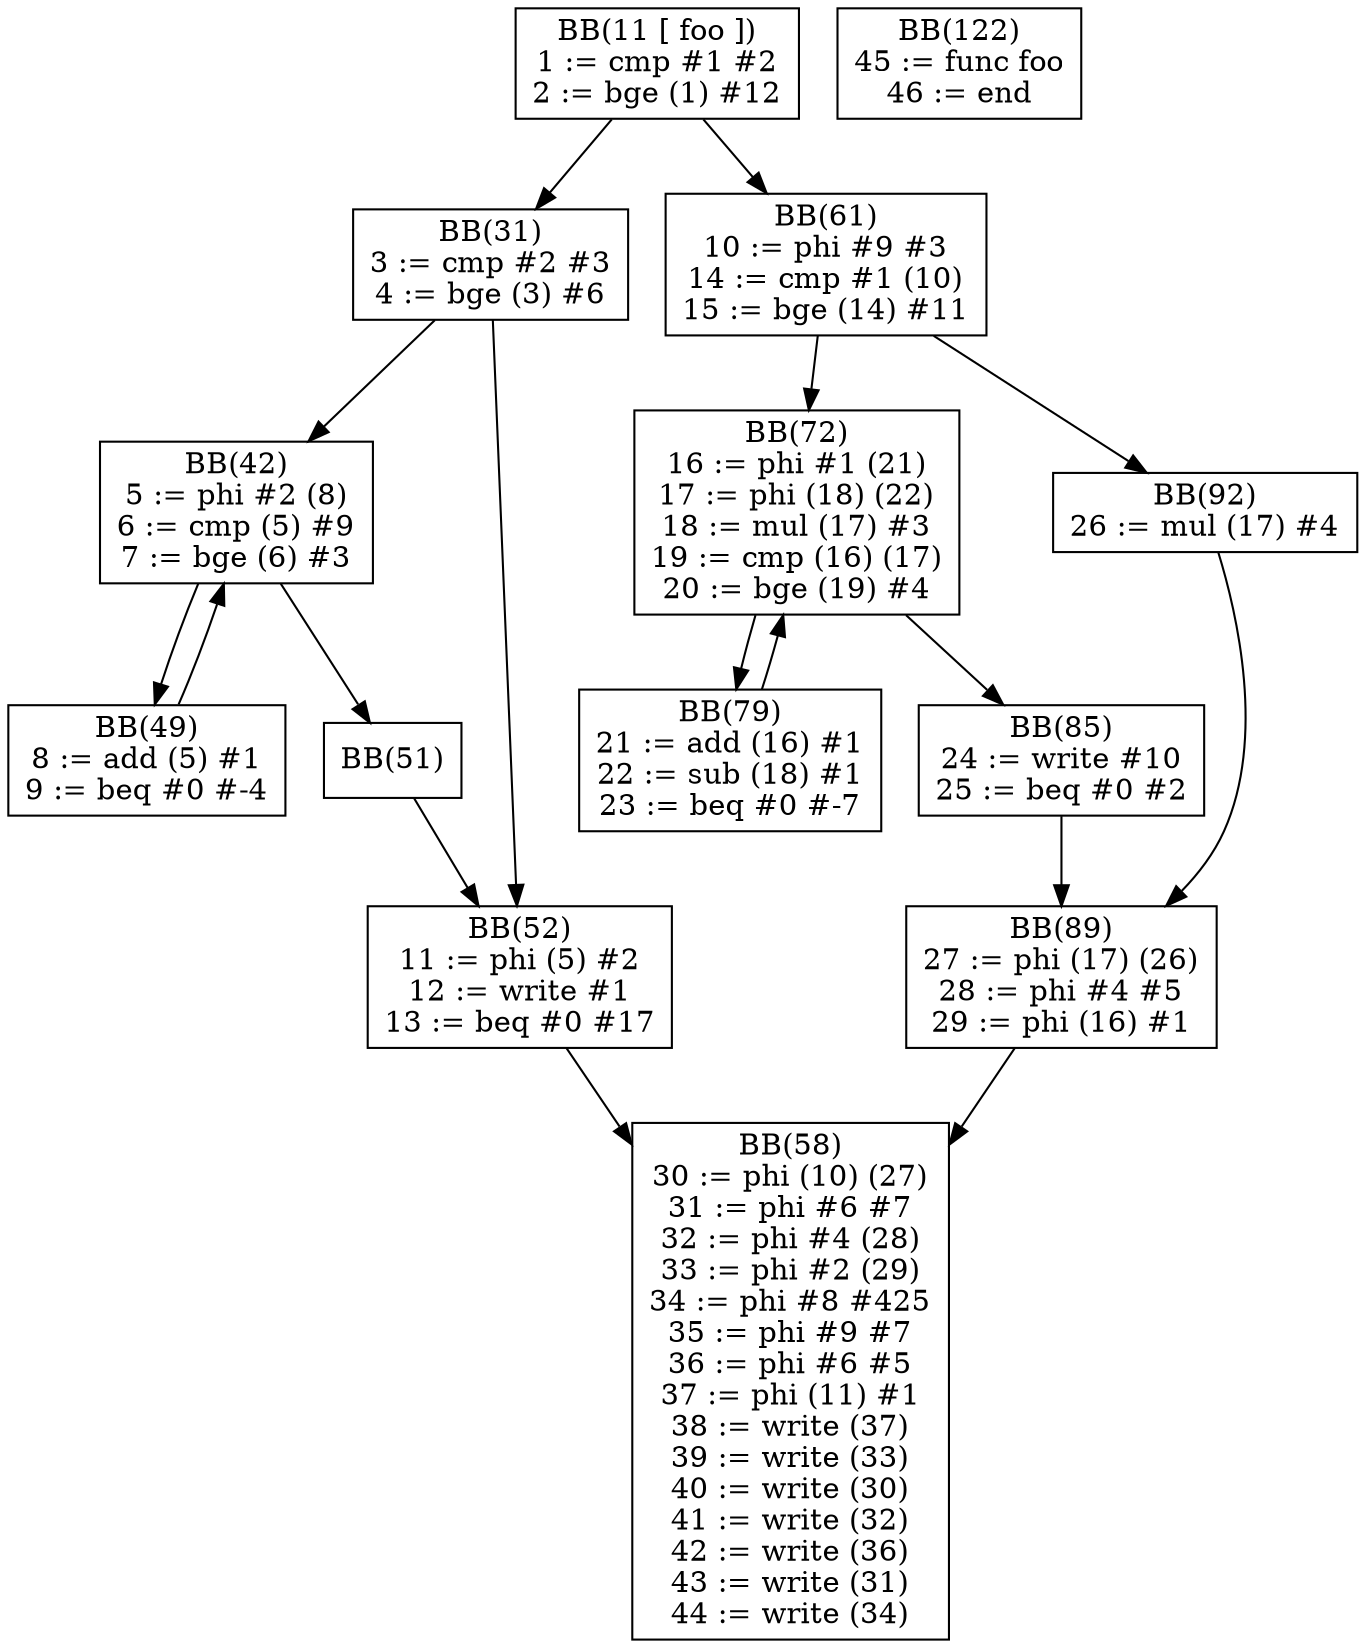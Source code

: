digraph cfg {
BB11[shape = box, label = "BB(11 [ foo ])\n" + "1 := cmp #1 #2\n" + "2 := bge (1) #12\n"];
BB31[shape = box, label = "BB(31)\n" + "3 := cmp #2 #3\n" + "4 := bge (3) #6\n"];
BB61[shape = box, label = "BB(61)\n" + "10 := phi #9 #3\n" + "14 := cmp #1 (10)\n" + "15 := bge (14) #11\n"];
BB42[shape = box, label = "BB(42)\n" + "5 := phi #2 (8)\n" + "6 := cmp (5) #9\n" + "7 := bge (6) #3\n"];
BB52[shape = box, label = "BB(52)\n" + "11 := phi (5) #2\n" + "12 := write #1\n" + "13 := beq #0 #17\n"];
BB72[shape = box, label = "BB(72)\n" + "16 := phi #1 (21)\n" + "17 := phi (18) (22)\n" + "18 := mul (17) #3\n" + "19 := cmp (16) (17)\n" + "20 := bge (19) #4\n"];
BB92[shape = box, label = "BB(92)\n" + "26 := mul (17) #4\n"];
BB49[shape = box, label = "BB(49)\n" + "8 := add (5) #1\n" + "9 := beq #0 #-4\n"];
BB51[shape = box, label = "BB(51)\n"];
BB58[shape = box, label = "BB(58)\n" + "30 := phi (10) (27)\n" + "31 := phi #6 #7\n" + "32 := phi #4 (28)\n" + "33 := phi #2 (29)\n" + "34 := phi #8 #425\n" + "35 := phi #9 #7\n" + "36 := phi #6 #5\n" + "37 := phi (11) #1\n" + "38 := write (37)\n" + "39 := write (33)\n" + "40 := write (30)\n" + "41 := write (32)\n" + "42 := write (36)\n" + "43 := write (31)\n" + "44 := write (34)\n"];
BB79[shape = box, label = "BB(79)\n" + "21 := add (16) #1\n" + "22 := sub (18) #1\n" + "23 := beq #0 #-7\n"];
BB85[shape = box, label = "BB(85)\n" + "24 := write #10\n" + "25 := beq #0 #2\n"];
BB89[shape = box, label = "BB(89)\n" + "27 := phi (17) (26)\n" + "28 := phi #4 #5\n" + "29 := phi (16) #1\n"];
BB11 -> BB31;
BB11 -> BB61;
BB31 -> BB42;
BB31 -> BB52;
BB61 -> BB72;
BB61 -> BB92;
BB42 -> BB49;
BB42 -> BB51;
BB52 -> BB58;
BB72 -> BB79;
BB72 -> BB85;
BB92 -> BB89;
BB49 -> BB42;
BB51 -> BB52;
BB79 -> BB72;
BB85 -> BB89;
BB89 -> BB58;

BB122[shape = box, label = "BB(122)\n" + "45 := func foo\n" + "46 := end\n"];
}
